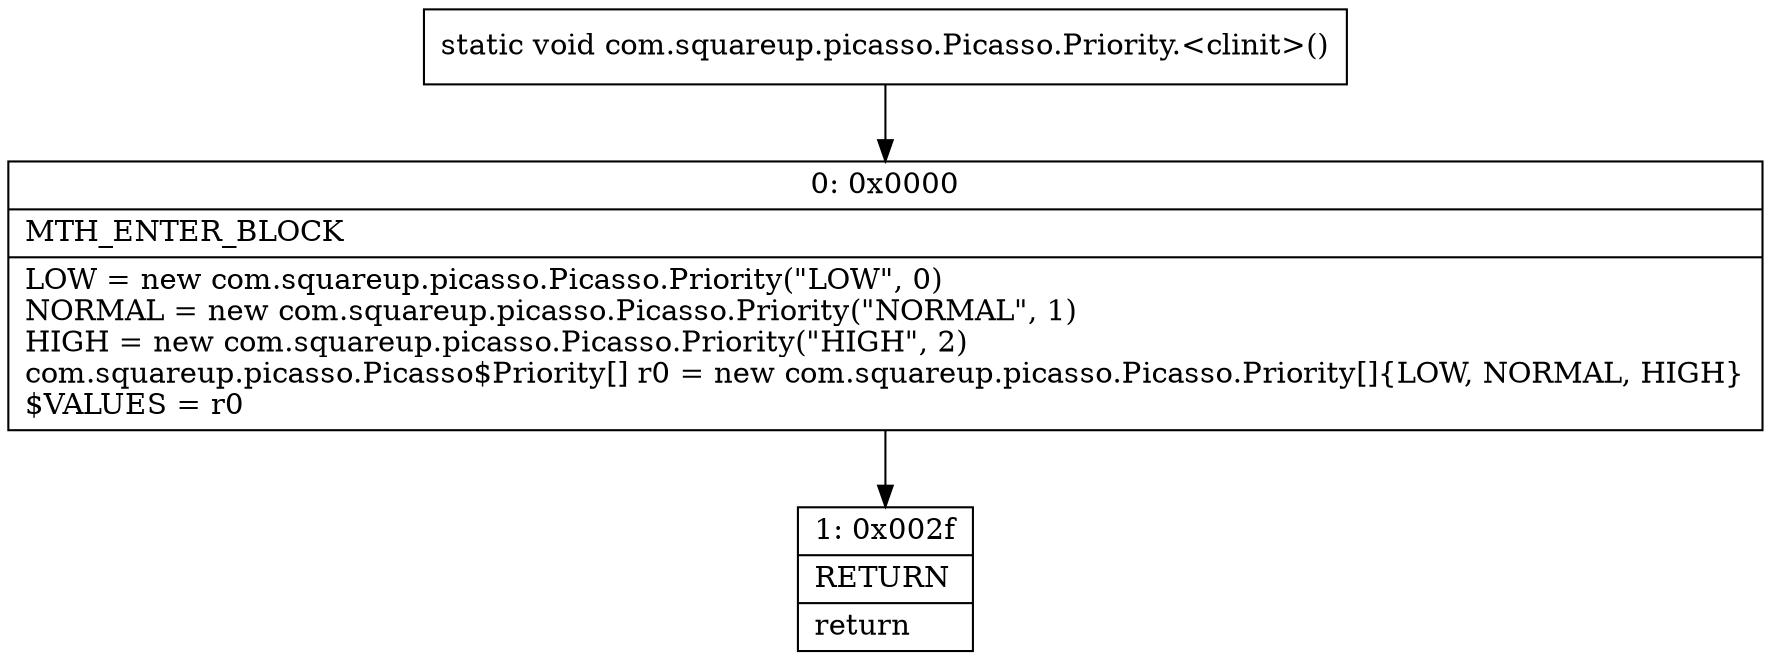 digraph "CFG forcom.squareup.picasso.Picasso.Priority.\<clinit\>()V" {
Node_0 [shape=record,label="{0\:\ 0x0000|MTH_ENTER_BLOCK\l|LOW = new com.squareup.picasso.Picasso.Priority(\"LOW\", 0)\lNORMAL = new com.squareup.picasso.Picasso.Priority(\"NORMAL\", 1)\lHIGH = new com.squareup.picasso.Picasso.Priority(\"HIGH\", 2)\lcom.squareup.picasso.Picasso$Priority[] r0 = new com.squareup.picasso.Picasso.Priority[]\{LOW, NORMAL, HIGH\}\l$VALUES = r0\l}"];
Node_1 [shape=record,label="{1\:\ 0x002f|RETURN\l|return\l}"];
MethodNode[shape=record,label="{static void com.squareup.picasso.Picasso.Priority.\<clinit\>() }"];
MethodNode -> Node_0;
Node_0 -> Node_1;
}

